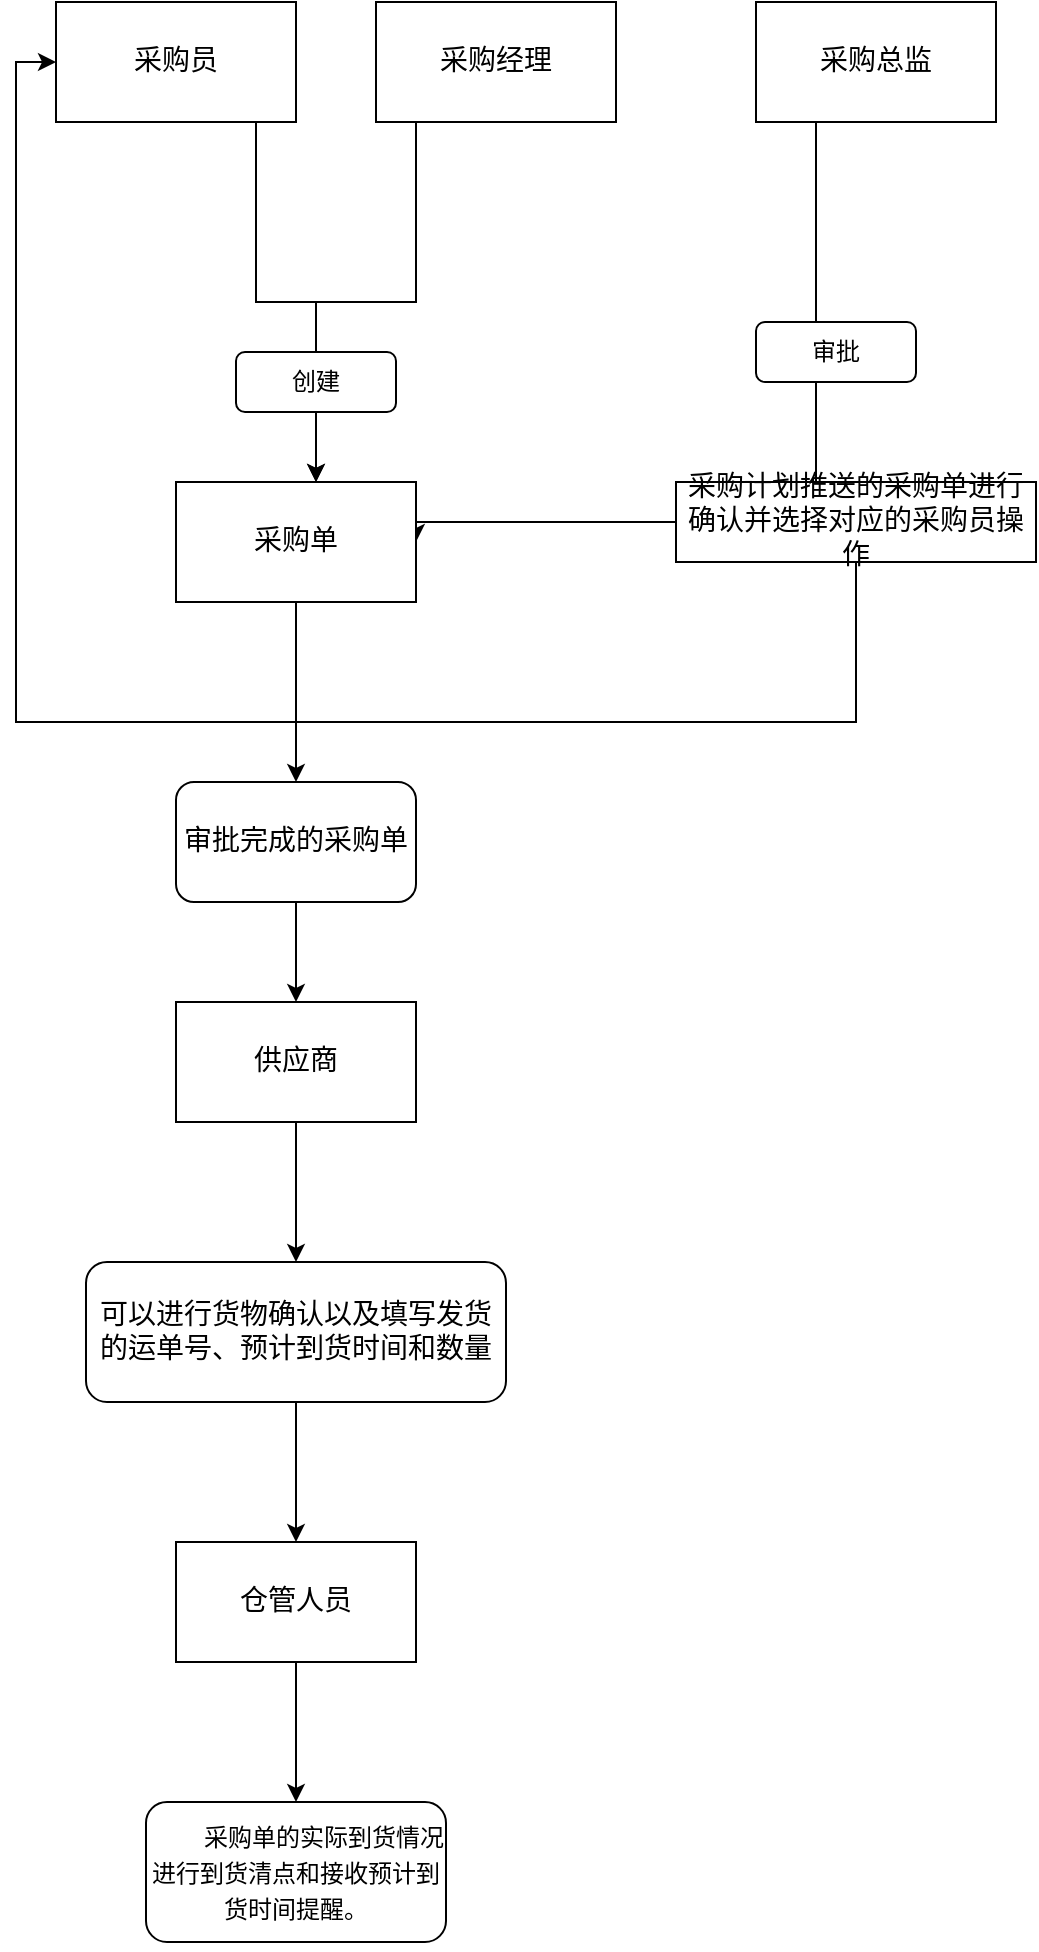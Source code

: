 <mxfile version="20.6.2" type="github">
  <diagram id="_l68q7Rq-pkRGa_NqP47" name="第 1 页">
    <mxGraphModel dx="1462" dy="752" grid="1" gridSize="10" guides="1" tooltips="1" connect="1" arrows="1" fold="1" page="1" pageScale="1" pageWidth="827" pageHeight="1169" math="0" shadow="0">
      <root>
        <mxCell id="0" />
        <mxCell id="1" parent="0" />
        <mxCell id="7OBlotwKf9dcvaxBll90-7" style="edgeStyle=orthogonalEdgeStyle;rounded=0;orthogonalLoop=1;jettySize=auto;html=1;" edge="1" parent="1" source="7OBlotwKf9dcvaxBll90-1" target="7OBlotwKf9dcvaxBll90-6">
          <mxGeometry relative="1" as="geometry">
            <Array as="points">
              <mxPoint x="120" y="200" />
              <mxPoint x="150" y="200" />
            </Array>
          </mxGeometry>
        </mxCell>
        <mxCell id="7OBlotwKf9dcvaxBll90-1" value="&lt;p class=&quot;MsoNormal&quot;&gt;&lt;span style=&quot;mso-spacerun:&#39;yes&#39;;font-family:宋体;font-size:10.5pt;&lt;br/&gt;mso-font-kerning:1.0pt;&quot;&gt;采购&lt;/span&gt;&lt;span style=&quot;mso-spacerun:&#39;yes&#39;;font-family:宋体;font-size:10.5pt;&lt;br/&gt;mso-font-kerning:1.0pt;&quot;&gt;员&lt;/span&gt;&lt;/p&gt;" style="rounded=0;whiteSpace=wrap;html=1;" vertex="1" parent="1">
          <mxGeometry x="20" y="50" width="120" height="60" as="geometry" />
        </mxCell>
        <mxCell id="7OBlotwKf9dcvaxBll90-8" style="edgeStyle=orthogonalEdgeStyle;rounded=0;orthogonalLoop=1;jettySize=auto;html=1;exitX=0.5;exitY=1;exitDx=0;exitDy=0;" edge="1" parent="1" source="7OBlotwKf9dcvaxBll90-2">
          <mxGeometry relative="1" as="geometry">
            <mxPoint x="150" y="290" as="targetPoint" />
            <Array as="points">
              <mxPoint x="200" y="110" />
              <mxPoint x="200" y="200" />
              <mxPoint x="150" y="200" />
            </Array>
          </mxGeometry>
        </mxCell>
        <mxCell id="7OBlotwKf9dcvaxBll90-2" value="&lt;p class=&quot;MsoNormal&quot;&gt;&lt;span style=&quot;mso-spacerun:&#39;yes&#39;;font-family:宋体;font-size:10.5pt;&lt;br/&gt;mso-font-kerning:1.0pt;&quot;&gt;采购经理&lt;/span&gt;&lt;/p&gt;" style="rounded=0;whiteSpace=wrap;html=1;" vertex="1" parent="1">
          <mxGeometry x="180" y="50" width="120" height="60" as="geometry" />
        </mxCell>
        <mxCell id="7OBlotwKf9dcvaxBll90-12" style="edgeStyle=orthogonalEdgeStyle;rounded=0;orthogonalLoop=1;jettySize=auto;html=1;entryX=1;entryY=0.5;entryDx=0;entryDy=0;" edge="1" parent="1" source="7OBlotwKf9dcvaxBll90-3" target="7OBlotwKf9dcvaxBll90-6">
          <mxGeometry relative="1" as="geometry">
            <Array as="points">
              <mxPoint x="400" y="310" />
              <mxPoint x="200" y="310" />
            </Array>
          </mxGeometry>
        </mxCell>
        <mxCell id="7OBlotwKf9dcvaxBll90-3" value="&lt;p class=&quot;MsoNormal&quot;&gt;&lt;span style=&quot;mso-spacerun:&#39;yes&#39;;font-family:宋体;font-size:10.5pt;&lt;br/&gt;mso-font-kerning:1.0pt;&quot;&gt;采购总监&lt;/span&gt;&lt;/p&gt;" style="rounded=0;whiteSpace=wrap;html=1;" vertex="1" parent="1">
          <mxGeometry x="370" y="50" width="120" height="60" as="geometry" />
        </mxCell>
        <mxCell id="7OBlotwKf9dcvaxBll90-24" style="edgeStyle=orthogonalEdgeStyle;rounded=0;orthogonalLoop=1;jettySize=auto;html=1;" edge="1" parent="1" source="7OBlotwKf9dcvaxBll90-4" target="7OBlotwKf9dcvaxBll90-23">
          <mxGeometry relative="1" as="geometry" />
        </mxCell>
        <mxCell id="7OBlotwKf9dcvaxBll90-4" value="&lt;p class=&quot;MsoNormal&quot;&gt;&lt;span style=&quot;mso-spacerun:&#39;yes&#39;;font-family:宋体;font-size:10.5pt;&lt;br/&gt;mso-font-kerning:1.0pt;&quot;&gt;仓管人员&lt;/span&gt;&lt;/p&gt;" style="rounded=0;whiteSpace=wrap;html=1;" vertex="1" parent="1">
          <mxGeometry x="80" y="820" width="120" height="60" as="geometry" />
        </mxCell>
        <mxCell id="7OBlotwKf9dcvaxBll90-21" style="edgeStyle=orthogonalEdgeStyle;rounded=0;orthogonalLoop=1;jettySize=auto;html=1;entryX=0.5;entryY=0;entryDx=0;entryDy=0;" edge="1" parent="1" source="7OBlotwKf9dcvaxBll90-5" target="7OBlotwKf9dcvaxBll90-20">
          <mxGeometry relative="1" as="geometry" />
        </mxCell>
        <mxCell id="7OBlotwKf9dcvaxBll90-5" value="&lt;p class=&quot;MsoNormal&quot;&gt;&lt;span style=&quot;mso-spacerun:&#39;yes&#39;;font-family:宋体;font-size:10.5pt;&lt;br/&gt;mso-font-kerning:1.0pt;&quot;&gt;供应商&lt;/span&gt;&lt;/p&gt;" style="rounded=0;whiteSpace=wrap;html=1;" vertex="1" parent="1">
          <mxGeometry x="80" y="550" width="120" height="60" as="geometry" />
        </mxCell>
        <mxCell id="7OBlotwKf9dcvaxBll90-18" style="edgeStyle=orthogonalEdgeStyle;rounded=0;orthogonalLoop=1;jettySize=auto;html=1;" edge="1" parent="1" source="7OBlotwKf9dcvaxBll90-6" target="7OBlotwKf9dcvaxBll90-17">
          <mxGeometry relative="1" as="geometry" />
        </mxCell>
        <mxCell id="7OBlotwKf9dcvaxBll90-6" value="&lt;p class=&quot;MsoNormal&quot;&gt;&lt;span style=&quot;mso-spacerun:&#39;yes&#39;;font-family:宋体;font-size:10.5pt;&lt;br/&gt;mso-font-kerning:1.0pt;&quot;&gt;采购单&lt;/span&gt;&lt;/p&gt;" style="rounded=0;whiteSpace=wrap;html=1;" vertex="1" parent="1">
          <mxGeometry x="80" y="290" width="120" height="60" as="geometry" />
        </mxCell>
        <mxCell id="7OBlotwKf9dcvaxBll90-11" value="创建" style="rounded=1;whiteSpace=wrap;html=1;" vertex="1" parent="1">
          <mxGeometry x="110" y="225" width="80" height="30" as="geometry" />
        </mxCell>
        <mxCell id="7OBlotwKf9dcvaxBll90-13" value="审批" style="rounded=1;whiteSpace=wrap;html=1;" vertex="1" parent="1">
          <mxGeometry x="370" y="210" width="80" height="30" as="geometry" />
        </mxCell>
        <mxCell id="7OBlotwKf9dcvaxBll90-16" style="edgeStyle=orthogonalEdgeStyle;rounded=0;orthogonalLoop=1;jettySize=auto;html=1;entryX=0;entryY=0.5;entryDx=0;entryDy=0;" edge="1" parent="1" source="7OBlotwKf9dcvaxBll90-15" target="7OBlotwKf9dcvaxBll90-1">
          <mxGeometry relative="1" as="geometry">
            <Array as="points">
              <mxPoint x="420" y="410" />
              <mxPoint y="410" />
              <mxPoint y="80" />
            </Array>
          </mxGeometry>
        </mxCell>
        <mxCell id="7OBlotwKf9dcvaxBll90-15" value="&lt;p class=&quot;MsoNormal&quot;&gt;&lt;span style=&quot;mso-spacerun:&#39;yes&#39;;font-family:宋体;font-size:10.5pt;&lt;br/&gt;mso-font-kerning:1.0pt;&quot;&gt;采购计划推送的采购单进行确认并选择对应的采购员操作&lt;/span&gt;&lt;/p&gt;" style="rounded=0;whiteSpace=wrap;html=1;" vertex="1" parent="1">
          <mxGeometry x="330" y="290" width="180" height="40" as="geometry" />
        </mxCell>
        <mxCell id="7OBlotwKf9dcvaxBll90-19" style="edgeStyle=orthogonalEdgeStyle;rounded=0;orthogonalLoop=1;jettySize=auto;html=1;" edge="1" parent="1" source="7OBlotwKf9dcvaxBll90-17" target="7OBlotwKf9dcvaxBll90-5">
          <mxGeometry relative="1" as="geometry" />
        </mxCell>
        <mxCell id="7OBlotwKf9dcvaxBll90-17" value="&lt;p class=&quot;MsoNormal&quot;&gt;&lt;span style=&quot;mso-spacerun:&#39;yes&#39;;font-family:宋体;font-size:10.5pt;&lt;br/&gt;mso-font-kerning:1.0pt;&quot;&gt;审批完成的采购单&lt;/span&gt;&lt;/p&gt;" style="rounded=1;whiteSpace=wrap;html=1;" vertex="1" parent="1">
          <mxGeometry x="80" y="440" width="120" height="60" as="geometry" />
        </mxCell>
        <mxCell id="7OBlotwKf9dcvaxBll90-22" style="edgeStyle=orthogonalEdgeStyle;rounded=0;orthogonalLoop=1;jettySize=auto;html=1;" edge="1" parent="1" source="7OBlotwKf9dcvaxBll90-20" target="7OBlotwKf9dcvaxBll90-4">
          <mxGeometry relative="1" as="geometry" />
        </mxCell>
        <mxCell id="7OBlotwKf9dcvaxBll90-20" value="&lt;p class=&quot;MsoNormal&quot;&gt;&lt;span style=&quot;mso-spacerun:&#39;yes&#39;;font-family:宋体;font-size:10.5pt;&lt;br/&gt;mso-font-kerning:1.0pt;&quot;&gt;可以进行货物确认以及填写发货的运单号、预计到货时间和数量&lt;/span&gt;&lt;/p&gt;" style="rounded=1;whiteSpace=wrap;html=1;" vertex="1" parent="1">
          <mxGeometry x="35" y="680" width="210" height="70" as="geometry" />
        </mxCell>
        <mxCell id="7OBlotwKf9dcvaxBll90-23" value="&lt;p style=&quot;text-indent:21.0pt;mso-char-indent-count:2.0;text-autospace:ideograph-numeric;&lt;br/&gt;mso-pagination:none;line-height:150%;&quot; class=&quot;MsoNormal&quot;&gt;&lt;span style=&quot;mso-spacerun:&#39;yes&#39;;font-family:宋体;line-height:150%;&lt;br/&gt;font-size:10.5pt;mso-font-kerning:1.0pt;&quot;&gt;采购单的实际到货情况进行到货清点和接收预计到货时间提醒。&lt;/span&gt;&lt;span style=&quot;mso-spacerun:&#39;yes&#39;;font-family:宋体;line-height:150%;&lt;br/&gt;font-size:10.5pt;mso-font-kerning:1.0pt;&quot;&gt;&lt;/span&gt;&lt;/p&gt;" style="rounded=1;whiteSpace=wrap;html=1;" vertex="1" parent="1">
          <mxGeometry x="65" y="950" width="150" height="70" as="geometry" />
        </mxCell>
      </root>
    </mxGraphModel>
  </diagram>
</mxfile>
